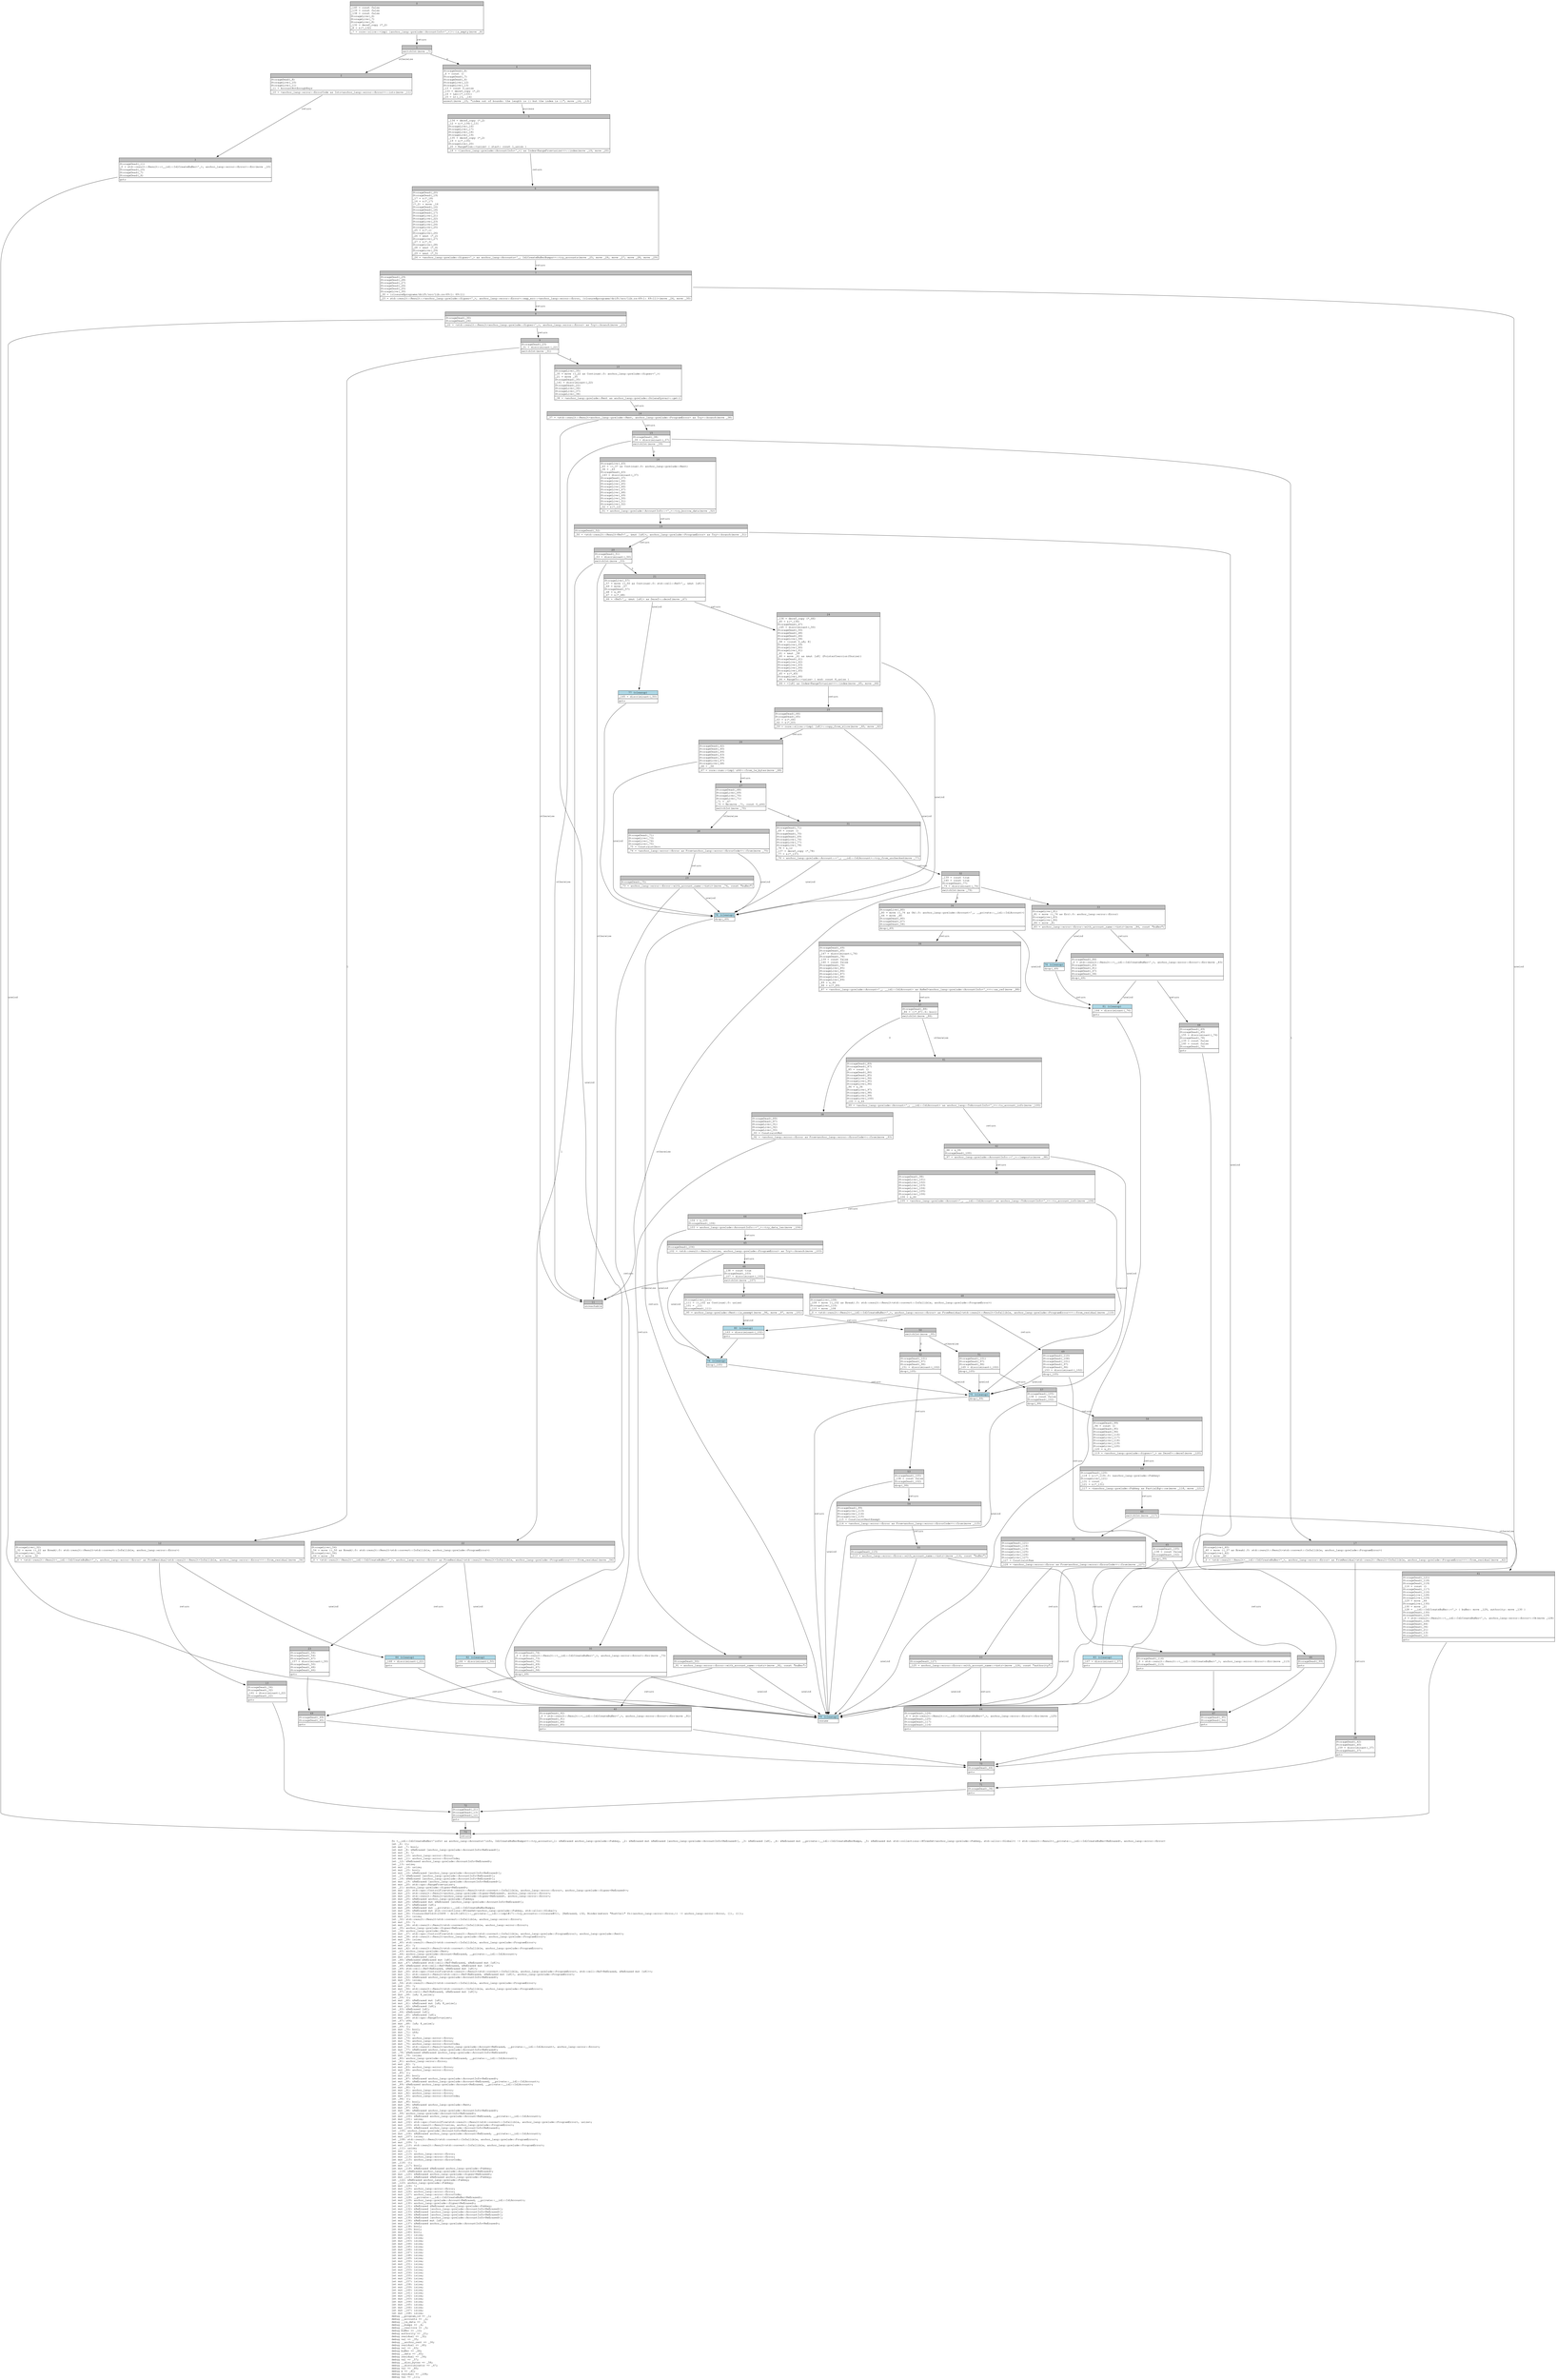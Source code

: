 digraph Mir_0_23498 {
    graph [fontname="Courier, monospace"];
    node [fontname="Courier, monospace"];
    edge [fontname="Courier, monospace"];
    label=<fn &lt;__idl::IdlCreateBuffer&lt;'info&gt; as anchor_lang::Accounts&lt;'info, IdlCreateBufferBumps&gt;&gt;::try_accounts(_1: &amp;ReErased anchor_lang::prelude::Pubkey, _2: &amp;ReErased mut &amp;ReErased [anchor_lang::prelude::AccountInfo&lt;ReErased&gt;], _3: &amp;ReErased [u8], _4: &amp;ReErased mut __private::__idl::IdlCreateBufferBumps, _5: &amp;ReErased mut std::collections::BTreeSet&lt;anchor_lang::prelude::Pubkey, std::alloc::Global&gt;) -&gt; std::result::Result&lt;__private::__idl::IdlCreateBuffer&lt;ReErased&gt;, anchor_lang::error::Error&gt;<br align="left"/>let _6: ();<br align="left"/>let mut _7: bool;<br align="left"/>let mut _8: &amp;ReErased [anchor_lang::prelude::AccountInfo&lt;ReErased&gt;];<br align="left"/>let mut _9: !;<br align="left"/>let mut _10: anchor_lang::error::Error;<br align="left"/>let mut _11: anchor_lang::error::ErrorCode;<br align="left"/>let _12: &amp;ReErased anchor_lang::prelude::AccountInfo&lt;ReErased&gt;;<br align="left"/>let _13: usize;<br align="left"/>let mut _14: usize;<br align="left"/>let mut _15: bool;<br align="left"/>let mut _16: &amp;ReErased [anchor_lang::prelude::AccountInfo&lt;ReErased&gt;];<br align="left"/>let _17: &amp;ReErased [anchor_lang::prelude::AccountInfo&lt;ReErased&gt;];<br align="left"/>let _18: &amp;ReErased [anchor_lang::prelude::AccountInfo&lt;ReErased&gt;];<br align="left"/>let mut _19: &amp;ReErased [anchor_lang::prelude::AccountInfo&lt;ReErased&gt;];<br align="left"/>let mut _20: std::ops::RangeFrom&lt;usize&gt;;<br align="left"/>let _21: anchor_lang::prelude::Signer&lt;ReErased&gt;;<br align="left"/>let mut _22: std::ops::ControlFlow&lt;std::result::Result&lt;std::convert::Infallible, anchor_lang::error::Error&gt;, anchor_lang::prelude::Signer&lt;ReErased&gt;&gt;;<br align="left"/>let mut _23: std::result::Result&lt;anchor_lang::prelude::Signer&lt;ReErased&gt;, anchor_lang::error::Error&gt;;<br align="left"/>let mut _24: std::result::Result&lt;anchor_lang::prelude::Signer&lt;ReErased&gt;, anchor_lang::error::Error&gt;;<br align="left"/>let mut _25: &amp;ReErased anchor_lang::prelude::Pubkey;<br align="left"/>let mut _26: &amp;ReErased mut &amp;ReErased [anchor_lang::prelude::AccountInfo&lt;ReErased&gt;];<br align="left"/>let mut _27: &amp;ReErased [u8];<br align="left"/>let mut _28: &amp;ReErased mut __private::__idl::IdlCreateBufferBumps;<br align="left"/>let mut _29: &amp;ReErased mut std::collections::BTreeSet&lt;anchor_lang::prelude::Pubkey, std::alloc::Global&gt;;<br align="left"/>let mut _30: Closure(DefId(0:23499 ~ drift[d311]::__private::__idl::{impl#17}::try_accounts::{closure#0}), [ReErased, i32, Binder(extern &quot;RustCall&quot; fn((anchor_lang::error::Error,)) -&gt; anchor_lang::error::Error, []), ()]);<br align="left"/>let mut _31: isize;<br align="left"/>let _32: std::result::Result&lt;std::convert::Infallible, anchor_lang::error::Error&gt;;<br align="left"/>let mut _33: !;<br align="left"/>let mut _34: std::result::Result&lt;std::convert::Infallible, anchor_lang::error::Error&gt;;<br align="left"/>let _35: anchor_lang::prelude::Signer&lt;ReErased&gt;;<br align="left"/>let _36: anchor_lang::prelude::Rent;<br align="left"/>let mut _37: std::ops::ControlFlow&lt;std::result::Result&lt;std::convert::Infallible, anchor_lang::prelude::ProgramError&gt;, anchor_lang::prelude::Rent&gt;;<br align="left"/>let mut _38: std::result::Result&lt;anchor_lang::prelude::Rent, anchor_lang::prelude::ProgramError&gt;;<br align="left"/>let mut _39: isize;<br align="left"/>let _40: std::result::Result&lt;std::convert::Infallible, anchor_lang::prelude::ProgramError&gt;;<br align="left"/>let mut _41: !;<br align="left"/>let mut _42: std::result::Result&lt;std::convert::Infallible, anchor_lang::prelude::ProgramError&gt;;<br align="left"/>let _43: anchor_lang::prelude::Rent;<br align="left"/>let _44: anchor_lang::prelude::Account&lt;ReErased, __private::__idl::IdlAccount&gt;;<br align="left"/>let mut _45: &amp;ReErased [u8];<br align="left"/>let _46: &amp;ReErased &amp;ReErased mut [u8];<br align="left"/>let mut _47: &amp;ReErased std::cell::Ref&lt;ReErased, &amp;ReErased mut [u8]&gt;;<br align="left"/>let _48: &amp;ReErased std::cell::Ref&lt;ReErased, &amp;ReErased mut [u8]&gt;;<br align="left"/>let _49: std::cell::Ref&lt;ReErased, &amp;ReErased mut [u8]&gt;;<br align="left"/>let mut _50: std::ops::ControlFlow&lt;std::result::Result&lt;std::convert::Infallible, anchor_lang::prelude::ProgramError&gt;, std::cell::Ref&lt;ReErased, &amp;ReErased mut [u8]&gt;&gt;;<br align="left"/>let mut _51: std::result::Result&lt;std::cell::Ref&lt;ReErased, &amp;ReErased mut [u8]&gt;, anchor_lang::prelude::ProgramError&gt;;<br align="left"/>let mut _52: &amp;ReErased anchor_lang::prelude::AccountInfo&lt;ReErased&gt;;<br align="left"/>let mut _53: isize;<br align="left"/>let _54: std::result::Result&lt;std::convert::Infallible, anchor_lang::prelude::ProgramError&gt;;<br align="left"/>let mut _55: !;<br align="left"/>let mut _56: std::result::Result&lt;std::convert::Infallible, anchor_lang::prelude::ProgramError&gt;;<br align="left"/>let _57: std::cell::Ref&lt;ReErased, &amp;ReErased mut [u8]&gt;;<br align="left"/>let mut _58: [u8; 8_usize];<br align="left"/>let _59: ();<br align="left"/>let mut _60: &amp;ReErased mut [u8];<br align="left"/>let mut _61: &amp;ReErased mut [u8; 8_usize];<br align="left"/>let mut _62: &amp;ReErased [u8];<br align="left"/>let _63: &amp;ReErased [u8];<br align="left"/>let _64: &amp;ReErased [u8];<br align="left"/>let mut _65: &amp;ReErased [u8];<br align="left"/>let mut _66: std::ops::RangeTo&lt;usize&gt;;<br align="left"/>let _67: u64;<br align="left"/>let mut _68: [u8; 8_usize];<br align="left"/>let _69: ();<br align="left"/>let mut _70: bool;<br align="left"/>let mut _71: u64;<br align="left"/>let mut _72: !;<br align="left"/>let mut _73: anchor_lang::error::Error;<br align="left"/>let mut _74: anchor_lang::error::Error;<br align="left"/>let mut _75: anchor_lang::error::ErrorCode;<br align="left"/>let mut _76: std::result::Result&lt;anchor_lang::prelude::Account&lt;ReErased, __private::__idl::IdlAccount&gt;, anchor_lang::error::Error&gt;;<br align="left"/>let mut _77: &amp;ReErased anchor_lang::prelude::AccountInfo&lt;ReErased&gt;;<br align="left"/>let _78: &amp;ReErased &amp;ReErased anchor_lang::prelude::AccountInfo&lt;ReErased&gt;;<br align="left"/>let mut _79: isize;<br align="left"/>let _80: anchor_lang::prelude::Account&lt;ReErased, __private::__idl::IdlAccount&gt;;<br align="left"/>let _81: anchor_lang::error::Error;<br align="left"/>let mut _82: !;<br align="left"/>let mut _83: anchor_lang::error::Error;<br align="left"/>let mut _84: anchor_lang::error::Error;<br align="left"/>let _85: ();<br align="left"/>let mut _86: bool;<br align="left"/>let mut _87: &amp;ReErased anchor_lang::prelude::AccountInfo&lt;ReErased&gt;;<br align="left"/>let mut _88: &amp;ReErased anchor_lang::prelude::Account&lt;ReErased, __private::__idl::IdlAccount&gt;;<br align="left"/>let _89: &amp;ReErased anchor_lang::prelude::Account&lt;ReErased, __private::__idl::IdlAccount&gt;;<br align="left"/>let mut _90: !;<br align="left"/>let mut _91: anchor_lang::error::Error;<br align="left"/>let mut _92: anchor_lang::error::Error;<br align="left"/>let mut _93: anchor_lang::error::ErrorCode;<br align="left"/>let _94: ();<br align="left"/>let mut _95: bool;<br align="left"/>let mut _96: &amp;ReErased anchor_lang::prelude::Rent;<br align="left"/>let mut _97: u64;<br align="left"/>let mut _98: &amp;ReErased anchor_lang::prelude::AccountInfo&lt;ReErased&gt;;<br align="left"/>let _99: anchor_lang::prelude::AccountInfo&lt;ReErased&gt;;<br align="left"/>let mut _100: &amp;ReErased anchor_lang::prelude::Account&lt;ReErased, __private::__idl::IdlAccount&gt;;<br align="left"/>let mut _101: usize;<br align="left"/>let mut _102: std::ops::ControlFlow&lt;std::result::Result&lt;std::convert::Infallible, anchor_lang::prelude::ProgramError&gt;, usize&gt;;<br align="left"/>let mut _103: std::result::Result&lt;usize, anchor_lang::prelude::ProgramError&gt;;<br align="left"/>let mut _104: &amp;ReErased anchor_lang::prelude::AccountInfo&lt;ReErased&gt;;<br align="left"/>let _105: anchor_lang::prelude::AccountInfo&lt;ReErased&gt;;<br align="left"/>let mut _106: &amp;ReErased anchor_lang::prelude::Account&lt;ReErased, __private::__idl::IdlAccount&gt;;<br align="left"/>let mut _107: isize;<br align="left"/>let _108: std::result::Result&lt;std::convert::Infallible, anchor_lang::prelude::ProgramError&gt;;<br align="left"/>let mut _109: !;<br align="left"/>let mut _110: std::result::Result&lt;std::convert::Infallible, anchor_lang::prelude::ProgramError&gt;;<br align="left"/>let _111: usize;<br align="left"/>let mut _112: !;<br align="left"/>let mut _113: anchor_lang::error::Error;<br align="left"/>let mut _114: anchor_lang::error::Error;<br align="left"/>let mut _115: anchor_lang::error::ErrorCode;<br align="left"/>let _116: ();<br align="left"/>let mut _117: bool;<br align="left"/>let mut _118: &amp;ReErased &amp;ReErased anchor_lang::prelude::Pubkey;<br align="left"/>let _119: &amp;ReErased anchor_lang::prelude::AccountInfo&lt;ReErased&gt;;<br align="left"/>let mut _120: &amp;ReErased anchor_lang::prelude::Signer&lt;ReErased&gt;;<br align="left"/>let mut _121: &amp;ReErased &amp;ReErased anchor_lang::prelude::Pubkey;<br align="left"/>let _122: &amp;ReErased anchor_lang::prelude::Pubkey;<br align="left"/>let _123: anchor_lang::prelude::Pubkey;<br align="left"/>let mut _124: !;<br align="left"/>let mut _125: anchor_lang::error::Error;<br align="left"/>let mut _126: anchor_lang::error::Error;<br align="left"/>let mut _127: anchor_lang::error::ErrorCode;<br align="left"/>let mut _128: __private::__idl::IdlCreateBuffer&lt;ReErased&gt;;<br align="left"/>let mut _129: anchor_lang::prelude::Account&lt;ReErased, __private::__idl::IdlAccount&gt;;<br align="left"/>let mut _130: anchor_lang::prelude::Signer&lt;ReErased&gt;;<br align="left"/>let mut _131: &amp;ReErased &amp;ReErased anchor_lang::prelude::Pubkey;<br align="left"/>let mut _132: &amp;ReErased [anchor_lang::prelude::AccountInfo&lt;ReErased&gt;];<br align="left"/>let mut _133: &amp;ReErased [anchor_lang::prelude::AccountInfo&lt;ReErased&gt;];<br align="left"/>let mut _134: &amp;ReErased [anchor_lang::prelude::AccountInfo&lt;ReErased&gt;];<br align="left"/>let mut _135: &amp;ReErased [anchor_lang::prelude::AccountInfo&lt;ReErased&gt;];<br align="left"/>let mut _136: &amp;ReErased mut [u8];<br align="left"/>let mut _137: &amp;ReErased anchor_lang::prelude::AccountInfo&lt;ReErased&gt;;<br align="left"/>let mut _138: bool;<br align="left"/>let mut _139: bool;<br align="left"/>let mut _140: bool;<br align="left"/>let mut _141: isize;<br align="left"/>let mut _142: isize;<br align="left"/>let mut _143: isize;<br align="left"/>let mut _144: isize;<br align="left"/>let mut _145: isize;<br align="left"/>let mut _146: isize;<br align="left"/>let mut _147: isize;<br align="left"/>let mut _148: isize;<br align="left"/>let mut _149: isize;<br align="left"/>let mut _150: isize;<br align="left"/>let mut _151: isize;<br align="left"/>let mut _152: isize;<br align="left"/>let mut _153: isize;<br align="left"/>let mut _154: isize;<br align="left"/>let mut _155: isize;<br align="left"/>let mut _156: isize;<br align="left"/>let mut _157: isize;<br align="left"/>let mut _158: isize;<br align="left"/>let mut _159: isize;<br align="left"/>let mut _160: isize;<br align="left"/>let mut _161: isize;<br align="left"/>let mut _162: isize;<br align="left"/>let mut _163: isize;<br align="left"/>let mut _164: isize;<br align="left"/>let mut _165: isize;<br align="left"/>let mut _166: isize;<br align="left"/>let mut _167: isize;<br align="left"/>let mut _168: isize;<br align="left"/>debug __program_id =&gt; _1;<br align="left"/>debug __accounts =&gt; _2;<br align="left"/>debug __ix_data =&gt; _3;<br align="left"/>debug __bumps =&gt; _4;<br align="left"/>debug __reallocs =&gt; _5;<br align="left"/>debug buffer =&gt; _12;<br align="left"/>debug authority =&gt; _21;<br align="left"/>debug residual =&gt; _32;<br align="left"/>debug val =&gt; _35;<br align="left"/>debug __anchor_rent =&gt; _36;<br align="left"/>debug residual =&gt; _40;<br align="left"/>debug val =&gt; _43;<br align="left"/>debug buffer =&gt; _44;<br align="left"/>debug __data =&gt; _45;<br align="left"/>debug residual =&gt; _54;<br align="left"/>debug val =&gt; _57;<br align="left"/>debug __disc_bytes =&gt; _58;<br align="left"/>debug __discriminator =&gt; _67;<br align="left"/>debug val =&gt; _80;<br align="left"/>debug e =&gt; _81;<br align="left"/>debug residual =&gt; _108;<br align="left"/>debug val =&gt; _111;<br align="left"/>>;
    bb0__0_23498 [shape="none", label=<<table border="0" cellborder="1" cellspacing="0"><tr><td bgcolor="gray" align="center" colspan="1">0</td></tr><tr><td align="left" balign="left">_140 = const false<br/>_139 = const false<br/>_138 = const false<br/>StorageLive(_6)<br/>StorageLive(_7)<br/>StorageLive(_8)<br/>_132 = deref_copy (*_2)<br/>_8 = &amp;(*_132)<br/></td></tr><tr><td align="left">_7 = core::slice::&lt;impl [anchor_lang::prelude::AccountInfo&lt;'_&gt;]&gt;::is_empty(move _8)</td></tr></table>>];
    bb1__0_23498 [shape="none", label=<<table border="0" cellborder="1" cellspacing="0"><tr><td bgcolor="gray" align="center" colspan="1">1</td></tr><tr><td align="left">switchInt(move _7)</td></tr></table>>];
    bb2__0_23498 [shape="none", label=<<table border="0" cellborder="1" cellspacing="0"><tr><td bgcolor="gray" align="center" colspan="1">2</td></tr><tr><td align="left" balign="left">StorageDead(_8)<br/>StorageLive(_10)<br/>StorageLive(_11)<br/>_11 = AccountNotEnoughKeys<br/></td></tr><tr><td align="left">_10 = &lt;anchor_lang::error::ErrorCode as Into&lt;anchor_lang::error::Error&gt;&gt;::into(move _11)</td></tr></table>>];
    bb3__0_23498 [shape="none", label=<<table border="0" cellborder="1" cellspacing="0"><tr><td bgcolor="gray" align="center" colspan="1">3</td></tr><tr><td align="left" balign="left">StorageDead(_11)<br/>_0 = std::result::Result::&lt;__idl::IdlCreateBuffer&lt;'_&gt;, anchor_lang::error::Error&gt;::Err(move _10)<br/>StorageDead(_10)<br/>StorageDead(_7)<br/>StorageDead(_6)<br/></td></tr><tr><td align="left">goto</td></tr></table>>];
    bb4__0_23498 [shape="none", label=<<table border="0" cellborder="1" cellspacing="0"><tr><td bgcolor="gray" align="center" colspan="1">4</td></tr><tr><td align="left" balign="left">StorageDead(_8)<br/>_6 = const ()<br/>StorageDead(_7)<br/>StorageDead(_6)<br/>StorageLive(_12)<br/>StorageLive(_13)<br/>_13 = const 0_usize<br/>_133 = deref_copy (*_2)<br/>_14 = Len((*_133))<br/>_15 = Lt(_13, _14)<br/></td></tr><tr><td align="left">assert(move _15, &quot;index out of bounds: the length is {} but the index is {}&quot;, move _14, _13)</td></tr></table>>];
    bb5__0_23498 [shape="none", label=<<table border="0" cellborder="1" cellspacing="0"><tr><td bgcolor="gray" align="center" colspan="1">5</td></tr><tr><td align="left" balign="left">_134 = deref_copy (*_2)<br/>_12 = &amp;(*_134)[_13]<br/>StorageLive(_16)<br/>StorageLive(_17)<br/>StorageLive(_18)<br/>StorageLive(_19)<br/>_135 = deref_copy (*_2)<br/>_19 = &amp;(*_135)<br/>StorageLive(_20)<br/>_20 = RangeFrom::&lt;usize&gt; { start: const 1_usize }<br/></td></tr><tr><td align="left">_18 = &lt;[anchor_lang::prelude::AccountInfo&lt;'_&gt;] as Index&lt;RangeFrom&lt;usize&gt;&gt;&gt;::index(move _19, move _20)</td></tr></table>>];
    bb6__0_23498 [shape="none", label=<<table border="0" cellborder="1" cellspacing="0"><tr><td bgcolor="gray" align="center" colspan="1">6</td></tr><tr><td align="left" balign="left">StorageDead(_20)<br/>StorageDead(_19)<br/>_17 = &amp;(*_18)<br/>_16 = &amp;(*_17)<br/>(*_2) = move _16<br/>StorageDead(_16)<br/>StorageDead(_18)<br/>StorageDead(_17)<br/>StorageLive(_21)<br/>StorageLive(_22)<br/>StorageLive(_23)<br/>StorageLive(_24)<br/>StorageLive(_25)<br/>_25 = &amp;(*_1)<br/>StorageLive(_26)<br/>_26 = &amp;mut (*_2)<br/>StorageLive(_27)<br/>_27 = &amp;(*_3)<br/>StorageLive(_28)<br/>_28 = &amp;mut (*_4)<br/>StorageLive(_29)<br/>_29 = &amp;mut (*_5)<br/></td></tr><tr><td align="left">_24 = &lt;anchor_lang::prelude::Signer&lt;'_&gt; as anchor_lang::Accounts&lt;'_, IdlCreateBufferBumps&gt;&gt;::try_accounts(move _25, move _26, move _27, move _28, move _29)</td></tr></table>>];
    bb7__0_23498 [shape="none", label=<<table border="0" cellborder="1" cellspacing="0"><tr><td bgcolor="gray" align="center" colspan="1">7</td></tr><tr><td align="left" balign="left">StorageDead(_29)<br/>StorageDead(_28)<br/>StorageDead(_27)<br/>StorageDead(_26)<br/>StorageDead(_25)<br/>StorageLive(_30)<br/>_30 = {closure@programs/drift/src/lib.rs:69:1: 69:11}<br/></td></tr><tr><td align="left">_23 = std::result::Result::&lt;anchor_lang::prelude::Signer&lt;'_&gt;, anchor_lang::error::Error&gt;::map_err::&lt;anchor_lang::error::Error, {closure@programs/drift/src/lib.rs:69:1: 69:11}&gt;(move _24, move _30)</td></tr></table>>];
    bb8__0_23498 [shape="none", label=<<table border="0" cellborder="1" cellspacing="0"><tr><td bgcolor="gray" align="center" colspan="1">8</td></tr><tr><td align="left" balign="left">StorageDead(_30)<br/>StorageDead(_24)<br/></td></tr><tr><td align="left">_22 = &lt;std::result::Result&lt;anchor_lang::prelude::Signer&lt;'_&gt;, anchor_lang::error::Error&gt; as Try&gt;::branch(move _23)</td></tr></table>>];
    bb9__0_23498 [shape="none", label=<<table border="0" cellborder="1" cellspacing="0"><tr><td bgcolor="gray" align="center" colspan="1">9</td></tr><tr><td align="left" balign="left">StorageDead(_23)<br/>_31 = discriminant(_22)<br/></td></tr><tr><td align="left">switchInt(move _31)</td></tr></table>>];
    bb10__0_23498 [shape="none", label=<<table border="0" cellborder="1" cellspacing="0"><tr><td bgcolor="gray" align="center" colspan="1">10</td></tr><tr><td align="left" balign="left">StorageLive(_35)<br/>_35 = move ((_22 as Continue).0: anchor_lang::prelude::Signer&lt;'_&gt;)<br/>_21 = move _35<br/>StorageDead(_35)<br/>_141 = discriminant(_22)<br/>StorageDead(_22)<br/>StorageLive(_36)<br/>StorageLive(_37)<br/>StorageLive(_38)<br/></td></tr><tr><td align="left">_38 = &lt;anchor_lang::prelude::Rent as anchor_lang::prelude::SolanaSysvar&gt;::get()</td></tr></table>>];
    bb11__0_23498 [shape="none", label=<<table border="0" cellborder="1" cellspacing="0"><tr><td bgcolor="gray" align="center" colspan="1">11</td></tr><tr><td align="left">unreachable</td></tr></table>>];
    bb12__0_23498 [shape="none", label=<<table border="0" cellborder="1" cellspacing="0"><tr><td bgcolor="gray" align="center" colspan="1">12</td></tr><tr><td align="left" balign="left">StorageLive(_32)<br/>_32 = move ((_22 as Break).0: std::result::Result&lt;std::convert::Infallible, anchor_lang::error::Error&gt;)<br/>StorageLive(_34)<br/>_34 = move _32<br/></td></tr><tr><td align="left">_0 = &lt;std::result::Result&lt;__idl::IdlCreateBuffer&lt;'_&gt;, anchor_lang::error::Error&gt; as FromResidual&lt;std::result::Result&lt;Infallible, anchor_lang::error::Error&gt;&gt;&gt;::from_residual(move _34)</td></tr></table>>];
    bb13__0_23498 [shape="none", label=<<table border="0" cellborder="1" cellspacing="0"><tr><td bgcolor="gray" align="center" colspan="1">13</td></tr><tr><td align="left" balign="left">StorageDead(_34)<br/>StorageDead(_32)<br/>_161 = discriminant(_22)<br/>StorageDead(_22)<br/></td></tr><tr><td align="left">goto</td></tr></table>>];
    bb14__0_23498 [shape="none", label=<<table border="0" cellborder="1" cellspacing="0"><tr><td bgcolor="gray" align="center" colspan="1">14</td></tr><tr><td align="left">_37 = &lt;std::result::Result&lt;anchor_lang::prelude::Rent, anchor_lang::prelude::ProgramError&gt; as Try&gt;::branch(move _38)</td></tr></table>>];
    bb15__0_23498 [shape="none", label=<<table border="0" cellborder="1" cellspacing="0"><tr><td bgcolor="gray" align="center" colspan="1">15</td></tr><tr><td align="left" balign="left">StorageDead(_38)<br/>_39 = discriminant(_37)<br/></td></tr><tr><td align="left">switchInt(move _39)</td></tr></table>>];
    bb16__0_23498 [shape="none", label=<<table border="0" cellborder="1" cellspacing="0"><tr><td bgcolor="gray" align="center" colspan="1">16</td></tr><tr><td align="left" balign="left">StorageLive(_43)<br/>_43 = ((_37 as Continue).0: anchor_lang::prelude::Rent)<br/>_36 = _43<br/>StorageDead(_43)<br/>_143 = discriminant(_37)<br/>StorageDead(_37)<br/>StorageLive(_44)<br/>StorageLive(_45)<br/>StorageLive(_46)<br/>StorageLive(_47)<br/>StorageLive(_48)<br/>StorageLive(_49)<br/>StorageLive(_50)<br/>StorageLive(_51)<br/>StorageLive(_52)<br/>_52 = &amp;(*_12)<br/></td></tr><tr><td align="left">_51 = anchor_lang::prelude::AccountInfo::&lt;'_&gt;::try_borrow_data(move _52)</td></tr></table>>];
    bb17__0_23498 [shape="none", label=<<table border="0" cellborder="1" cellspacing="0"><tr><td bgcolor="gray" align="center" colspan="1">17</td></tr><tr><td align="left" balign="left">StorageLive(_40)<br/>_40 = move ((_37 as Break).0: std::result::Result&lt;std::convert::Infallible, anchor_lang::prelude::ProgramError&gt;)<br/>StorageLive(_42)<br/>_42 = move _40<br/></td></tr><tr><td align="left">_0 = &lt;std::result::Result&lt;__idl::IdlCreateBuffer&lt;'_&gt;, anchor_lang::error::Error&gt; as FromResidual&lt;std::result::Result&lt;Infallible, anchor_lang::prelude::ProgramError&gt;&gt;&gt;::from_residual(move _42)</td></tr></table>>];
    bb18__0_23498 [shape="none", label=<<table border="0" cellborder="1" cellspacing="0"><tr><td bgcolor="gray" align="center" colspan="1">18</td></tr><tr><td align="left" balign="left">StorageDead(_42)<br/>StorageDead(_40)<br/>_159 = discriminant(_37)<br/>StorageDead(_37)<br/></td></tr><tr><td align="left">goto</td></tr></table>>];
    bb19__0_23498 [shape="none", label=<<table border="0" cellborder="1" cellspacing="0"><tr><td bgcolor="gray" align="center" colspan="1">19</td></tr><tr><td align="left" balign="left">StorageDead(_52)<br/></td></tr><tr><td align="left">_50 = &lt;std::result::Result&lt;Ref&lt;'_, &amp;mut [u8]&gt;, anchor_lang::prelude::ProgramError&gt; as Try&gt;::branch(move _51)</td></tr></table>>];
    bb20__0_23498 [shape="none", label=<<table border="0" cellborder="1" cellspacing="0"><tr><td bgcolor="gray" align="center" colspan="1">20</td></tr><tr><td align="left" balign="left">StorageDead(_51)<br/>_53 = discriminant(_50)<br/></td></tr><tr><td align="left">switchInt(move _53)</td></tr></table>>];
    bb21__0_23498 [shape="none", label=<<table border="0" cellborder="1" cellspacing="0"><tr><td bgcolor="gray" align="center" colspan="1">21</td></tr><tr><td align="left" balign="left">StorageLive(_57)<br/>_57 = move ((_50 as Continue).0: std::cell::Ref&lt;'_, &amp;mut [u8]&gt;)<br/>_49 = move _57<br/>StorageDead(_57)<br/>_48 = &amp;_49<br/>_47 = &amp;(*_48)<br/></td></tr><tr><td align="left">_46 = &lt;Ref&lt;'_, &amp;mut [u8]&gt; as Deref&gt;::deref(move _47)</td></tr></table>>];
    bb22__0_23498 [shape="none", label=<<table border="0" cellborder="1" cellspacing="0"><tr><td bgcolor="gray" align="center" colspan="1">22</td></tr><tr><td align="left" balign="left">StorageLive(_54)<br/>_54 = move ((_50 as Break).0: std::result::Result&lt;std::convert::Infallible, anchor_lang::prelude::ProgramError&gt;)<br/>StorageLive(_56)<br/>_56 = move _54<br/></td></tr><tr><td align="left">_0 = &lt;std::result::Result&lt;__idl::IdlCreateBuffer&lt;'_&gt;, anchor_lang::error::Error&gt; as FromResidual&lt;std::result::Result&lt;Infallible, anchor_lang::prelude::ProgramError&gt;&gt;&gt;::from_residual(move _56)</td></tr></table>>];
    bb23__0_23498 [shape="none", label=<<table border="0" cellborder="1" cellspacing="0"><tr><td bgcolor="gray" align="center" colspan="1">23</td></tr><tr><td align="left" balign="left">StorageDead(_56)<br/>StorageDead(_54)<br/>StorageDead(_47)<br/>_157 = discriminant(_50)<br/>StorageDead(_50)<br/>StorageDead(_48)<br/>StorageDead(_46)<br/></td></tr><tr><td align="left">goto</td></tr></table>>];
    bb24__0_23498 [shape="none", label=<<table border="0" cellborder="1" cellspacing="0"><tr><td bgcolor="gray" align="center" colspan="1">24</td></tr><tr><td align="left" balign="left">_136 = deref_copy (*_46)<br/>_45 = &amp;(*_136)<br/>StorageDead(_47)<br/>_145 = discriminant(_50)<br/>StorageDead(_50)<br/>StorageDead(_48)<br/>StorageDead(_46)<br/>StorageLive(_58)<br/>_58 = [const 0_u8; 8]<br/>StorageLive(_59)<br/>StorageLive(_60)<br/>StorageLive(_61)<br/>_61 = &amp;mut _58<br/>_60 = move _61 as &amp;mut [u8] (PointerCoercion(Unsize))<br/>StorageDead(_61)<br/>StorageLive(_62)<br/>StorageLive(_63)<br/>StorageLive(_64)<br/>StorageLive(_65)<br/>_65 = &amp;(*_45)<br/>StorageLive(_66)<br/>_66 = RangeTo::&lt;usize&gt; { end: const 8_usize }<br/></td></tr><tr><td align="left">_64 = &lt;[u8] as Index&lt;RangeTo&lt;usize&gt;&gt;&gt;::index(move _65, move _66)</td></tr></table>>];
    bb25__0_23498 [shape="none", label=<<table border="0" cellborder="1" cellspacing="0"><tr><td bgcolor="gray" align="center" colspan="1">25</td></tr><tr><td align="left" balign="left">StorageDead(_66)<br/>StorageDead(_65)<br/>_63 = &amp;(*_64)<br/>_62 = &amp;(*_63)<br/></td></tr><tr><td align="left">_59 = core::slice::&lt;impl [u8]&gt;::copy_from_slice(move _60, move _62)</td></tr></table>>];
    bb26__0_23498 [shape="none", label=<<table border="0" cellborder="1" cellspacing="0"><tr><td bgcolor="gray" align="center" colspan="1">26</td></tr><tr><td align="left" balign="left">StorageDead(_62)<br/>StorageDead(_60)<br/>StorageDead(_64)<br/>StorageDead(_63)<br/>StorageDead(_59)<br/>StorageLive(_67)<br/>StorageLive(_68)<br/>_68 = _58<br/></td></tr><tr><td align="left">_67 = core::num::&lt;impl u64&gt;::from_le_bytes(move _68)</td></tr></table>>];
    bb27__0_23498 [shape="none", label=<<table border="0" cellborder="1" cellspacing="0"><tr><td bgcolor="gray" align="center" colspan="1">27</td></tr><tr><td align="left" balign="left">StorageDead(_68)<br/>StorageLive(_69)<br/>StorageLive(_70)<br/>StorageLive(_71)<br/>_71 = _67<br/>_70 = Ne(move _71, const 0_u64)<br/></td></tr><tr><td align="left">switchInt(move _70)</td></tr></table>>];
    bb28__0_23498 [shape="none", label=<<table border="0" cellborder="1" cellspacing="0"><tr><td bgcolor="gray" align="center" colspan="1">28</td></tr><tr><td align="left" balign="left">StorageDead(_71)<br/>StorageLive(_73)<br/>StorageLive(_74)<br/>StorageLive(_75)<br/>_75 = ConstraintZero<br/></td></tr><tr><td align="left">_74 = &lt;anchor_lang::error::Error as From&lt;anchor_lang::error::ErrorCode&gt;&gt;::from(move _75)</td></tr></table>>];
    bb29__0_23498 [shape="none", label=<<table border="0" cellborder="1" cellspacing="0"><tr><td bgcolor="gray" align="center" colspan="1">29</td></tr><tr><td align="left" balign="left">StorageDead(_75)<br/></td></tr><tr><td align="left">_73 = anchor_lang::error::Error::with_account_name::&lt;&amp;str&gt;(move _74, const &quot;buffer&quot;)</td></tr></table>>];
    bb30__0_23498 [shape="none", label=<<table border="0" cellborder="1" cellspacing="0"><tr><td bgcolor="gray" align="center" colspan="1">30</td></tr><tr><td align="left" balign="left">StorageDead(_74)<br/>_0 = std::result::Result::&lt;__idl::IdlCreateBuffer&lt;'_&gt;, anchor_lang::error::Error&gt;::Err(move _73)<br/>StorageDead(_73)<br/>StorageDead(_70)<br/>StorageDead(_69)<br/>StorageDead(_67)<br/>StorageDead(_58)<br/></td></tr><tr><td align="left">drop(_49)</td></tr></table>>];
    bb31__0_23498 [shape="none", label=<<table border="0" cellborder="1" cellspacing="0"><tr><td bgcolor="gray" align="center" colspan="1">31</td></tr><tr><td align="left" balign="left">StorageDead(_71)<br/>_69 = const ()<br/>StorageDead(_70)<br/>StorageDead(_69)<br/>StorageLive(_76)<br/>StorageLive(_77)<br/>StorageLive(_78)<br/>_78 = &amp;_12<br/>_137 = deref_copy (*_78)<br/>_77 = &amp;(*_137)<br/></td></tr><tr><td align="left">_76 = anchor_lang::prelude::Account::&lt;'_, __idl::IdlAccount&gt;::try_from_unchecked(move _77)</td></tr></table>>];
    bb32__0_23498 [shape="none", label=<<table border="0" cellborder="1" cellspacing="0"><tr><td bgcolor="gray" align="center" colspan="1">32</td></tr><tr><td align="left" balign="left">_139 = const true<br/>_140 = const true<br/>StorageDead(_77)<br/>_79 = discriminant(_76)<br/></td></tr><tr><td align="left">switchInt(move _79)</td></tr></table>>];
    bb33__0_23498 [shape="none", label=<<table border="0" cellborder="1" cellspacing="0"><tr><td bgcolor="gray" align="center" colspan="1">33</td></tr><tr><td align="left" balign="left">StorageLive(_81)<br/>_81 = move ((_76 as Err).0: anchor_lang::error::Error)<br/>StorageLive(_83)<br/>StorageLive(_84)<br/>_84 = move _81<br/></td></tr><tr><td align="left">_83 = anchor_lang::error::Error::with_account_name::&lt;&amp;str&gt;(move _84, const &quot;buffer&quot;)</td></tr></table>>];
    bb34__0_23498 [shape="none", label=<<table border="0" cellborder="1" cellspacing="0"><tr><td bgcolor="gray" align="center" colspan="1">34</td></tr><tr><td align="left" balign="left">StorageLive(_80)<br/>_80 = move ((_76 as Ok).0: anchor_lang::prelude::Account&lt;'_, __private::__idl::IdlAccount&gt;)<br/>_44 = move _80<br/>StorageDead(_80)<br/>StorageDead(_67)<br/>StorageDead(_58)<br/></td></tr><tr><td align="left">drop(_49)</td></tr></table>>];
    bb35__0_23498 [shape="none", label=<<table border="0" cellborder="1" cellspacing="0"><tr><td bgcolor="gray" align="center" colspan="1">35</td></tr><tr><td align="left" balign="left">StorageDead(_84)<br/>_0 = std::result::Result::&lt;__idl::IdlCreateBuffer&lt;'_&gt;, anchor_lang::error::Error&gt;::Err(move _83)<br/>StorageDead(_83)<br/>StorageDead(_81)<br/>StorageDead(_67)<br/>StorageDead(_58)<br/></td></tr><tr><td align="left">drop(_49)</td></tr></table>>];
    bb36__0_23498 [shape="none", label=<<table border="0" cellborder="1" cellspacing="0"><tr><td bgcolor="gray" align="center" colspan="1">36</td></tr><tr><td align="left" balign="left">StorageDead(_49)<br/>StorageDead(_45)<br/>_147 = discriminant(_76)<br/>StorageDead(_78)<br/>_139 = const false<br/>_140 = const false<br/>StorageDead(_76)<br/>StorageLive(_85)<br/>StorageLive(_86)<br/>StorageLive(_87)<br/>StorageLive(_88)<br/>StorageLive(_89)<br/>_89 = &amp;_44<br/>_88 = &amp;(*_89)<br/></td></tr><tr><td align="left">_87 = &lt;anchor_lang::prelude::Account&lt;'_, __idl::IdlAccount&gt; as AsRef&lt;anchor_lang::prelude::AccountInfo&lt;'_&gt;&gt;&gt;::as_ref(move _88)</td></tr></table>>];
    bb37__0_23498 [shape="none", label=<<table border="0" cellborder="1" cellspacing="0"><tr><td bgcolor="gray" align="center" colspan="1">37</td></tr><tr><td align="left" balign="left">StorageDead(_88)<br/>_86 = ((*_87).6: bool)<br/></td></tr><tr><td align="left">switchInt(move _86)</td></tr></table>>];
    bb38__0_23498 [shape="none", label=<<table border="0" cellborder="1" cellspacing="0"><tr><td bgcolor="gray" align="center" colspan="1">38</td></tr><tr><td align="left" balign="left">StorageDead(_89)<br/>StorageDead(_87)<br/>StorageLive(_91)<br/>StorageLive(_92)<br/>StorageLive(_93)<br/>_93 = ConstraintMut<br/></td></tr><tr><td align="left">_92 = &lt;anchor_lang::error::Error as From&lt;anchor_lang::error::ErrorCode&gt;&gt;::from(move _93)</td></tr></table>>];
    bb39__0_23498 [shape="none", label=<<table border="0" cellborder="1" cellspacing="0"><tr><td bgcolor="gray" align="center" colspan="1">39</td></tr><tr><td align="left" balign="left">StorageDead(_93)<br/></td></tr><tr><td align="left">_91 = anchor_lang::error::Error::with_account_name::&lt;&amp;str&gt;(move _92, const &quot;buffer&quot;)</td></tr></table>>];
    bb40__0_23498 [shape="none", label=<<table border="0" cellborder="1" cellspacing="0"><tr><td bgcolor="gray" align="center" colspan="1">40</td></tr><tr><td align="left" balign="left">StorageDead(_92)<br/>_0 = std::result::Result::&lt;__idl::IdlCreateBuffer&lt;'_&gt;, anchor_lang::error::Error&gt;::Err(move _91)<br/>StorageDead(_91)<br/>StorageDead(_86)<br/>StorageDead(_85)<br/></td></tr><tr><td align="left">goto</td></tr></table>>];
    bb41__0_23498 [shape="none", label=<<table border="0" cellborder="1" cellspacing="0"><tr><td bgcolor="gray" align="center" colspan="1">41</td></tr><tr><td align="left" balign="left">StorageDead(_89)<br/>StorageDead(_87)<br/>_85 = const ()<br/>StorageDead(_86)<br/>StorageDead(_85)<br/>StorageLive(_94)<br/>StorageLive(_95)<br/>StorageLive(_96)<br/>_96 = &amp;_36<br/>StorageLive(_97)<br/>StorageLive(_98)<br/>StorageLive(_99)<br/>StorageLive(_100)<br/>_100 = &amp;_44<br/></td></tr><tr><td align="left">_99 = &lt;anchor_lang::prelude::Account&lt;'_, __idl::IdlAccount&gt; as anchor_lang::ToAccountInfo&lt;'_&gt;&gt;::to_account_info(move _100)</td></tr></table>>];
    bb42__0_23498 [shape="none", label=<<table border="0" cellborder="1" cellspacing="0"><tr><td bgcolor="gray" align="center" colspan="1">42</td></tr><tr><td align="left" balign="left">_98 = &amp;_99<br/>StorageDead(_100)<br/></td></tr><tr><td align="left">_97 = anchor_lang::prelude::AccountInfo::&lt;'_&gt;::lamports(move _98)</td></tr></table>>];
    bb43__0_23498 [shape="none", label=<<table border="0" cellborder="1" cellspacing="0"><tr><td bgcolor="gray" align="center" colspan="1">43</td></tr><tr><td align="left" balign="left">StorageDead(_98)<br/>StorageLive(_101)<br/>StorageLive(_102)<br/>StorageLive(_103)<br/>StorageLive(_104)<br/>StorageLive(_105)<br/>StorageLive(_106)<br/>_106 = &amp;_44<br/></td></tr><tr><td align="left">_105 = &lt;anchor_lang::prelude::Account&lt;'_, __idl::IdlAccount&gt; as anchor_lang::ToAccountInfo&lt;'_&gt;&gt;::to_account_info(move _106)</td></tr></table>>];
    bb44__0_23498 [shape="none", label=<<table border="0" cellborder="1" cellspacing="0"><tr><td bgcolor="gray" align="center" colspan="1">44</td></tr><tr><td align="left" balign="left">_104 = &amp;_105<br/>StorageDead(_106)<br/></td></tr><tr><td align="left">_103 = anchor_lang::prelude::AccountInfo::&lt;'_&gt;::try_data_len(move _104)</td></tr></table>>];
    bb45__0_23498 [shape="none", label=<<table border="0" cellborder="1" cellspacing="0"><tr><td bgcolor="gray" align="center" colspan="1">45</td></tr><tr><td align="left" balign="left">StorageDead(_104)<br/></td></tr><tr><td align="left">_102 = &lt;std::result::Result&lt;usize, anchor_lang::prelude::ProgramError&gt; as Try&gt;::branch(move _103)</td></tr></table>>];
    bb46__0_23498 [shape="none", label=<<table border="0" cellborder="1" cellspacing="0"><tr><td bgcolor="gray" align="center" colspan="1">46</td></tr><tr><td align="left" balign="left">_138 = const true<br/>StorageDead(_103)<br/>_107 = discriminant(_102)<br/></td></tr><tr><td align="left">switchInt(move _107)</td></tr></table>>];
    bb47__0_23498 [shape="none", label=<<table border="0" cellborder="1" cellspacing="0"><tr><td bgcolor="gray" align="center" colspan="1">47</td></tr><tr><td align="left" balign="left">StorageLive(_111)<br/>_111 = ((_102 as Continue).0: usize)<br/>_101 = _111<br/>StorageDead(_111)<br/></td></tr><tr><td align="left">_95 = anchor_lang::prelude::Rent::is_exempt(move _96, move _97, move _101)</td></tr></table>>];
    bb48__0_23498 [shape="none", label=<<table border="0" cellborder="1" cellspacing="0"><tr><td bgcolor="gray" align="center" colspan="1">48</td></tr><tr><td align="left" balign="left">StorageLive(_108)<br/>_108 = move ((_102 as Break).0: std::result::Result&lt;std::convert::Infallible, anchor_lang::prelude::ProgramError&gt;)<br/>StorageLive(_110)<br/>_110 = move _108<br/></td></tr><tr><td align="left">_0 = &lt;std::result::Result&lt;__idl::IdlCreateBuffer&lt;'_&gt;, anchor_lang::error::Error&gt; as FromResidual&lt;std::result::Result&lt;Infallible, anchor_lang::prelude::ProgramError&gt;&gt;&gt;::from_residual(move _110)</td></tr></table>>];
    bb49__0_23498 [shape="none", label=<<table border="0" cellborder="1" cellspacing="0"><tr><td bgcolor="gray" align="center" colspan="1">49</td></tr><tr><td align="left" balign="left">StorageDead(_110)<br/>StorageDead(_108)<br/>StorageDead(_101)<br/>StorageDead(_97)<br/>StorageDead(_96)<br/>_153 = discriminant(_102)<br/></td></tr><tr><td align="left">drop(_105)</td></tr></table>>];
    bb50__0_23498 [shape="none", label=<<table border="0" cellborder="1" cellspacing="0"><tr><td bgcolor="gray" align="center" colspan="1">50</td></tr><tr><td align="left">switchInt(move _95)</td></tr></table>>];
    bb51__0_23498 [shape="none", label=<<table border="0" cellborder="1" cellspacing="0"><tr><td bgcolor="gray" align="center" colspan="1">51</td></tr><tr><td align="left" balign="left">StorageDead(_101)<br/>StorageDead(_97)<br/>StorageDead(_96)<br/>_149 = discriminant(_102)<br/></td></tr><tr><td align="left">drop(_105)</td></tr></table>>];
    bb52__0_23498 [shape="none", label=<<table border="0" cellborder="1" cellspacing="0"><tr><td bgcolor="gray" align="center" colspan="1">52</td></tr><tr><td align="left" balign="left">StorageDead(_101)<br/>StorageDead(_97)<br/>StorageDead(_96)<br/>_151 = discriminant(_102)<br/></td></tr><tr><td align="left">drop(_105)</td></tr></table>>];
    bb53__0_23498 [shape="none", label=<<table border="0" cellborder="1" cellspacing="0"><tr><td bgcolor="gray" align="center" colspan="1">53</td></tr><tr><td align="left" balign="left">StorageDead(_105)<br/>_138 = const false<br/>StorageDead(_102)<br/></td></tr><tr><td align="left">drop(_99)</td></tr></table>>];
    bb54__0_23498 [shape="none", label=<<table border="0" cellborder="1" cellspacing="0"><tr><td bgcolor="gray" align="center" colspan="1">54</td></tr><tr><td align="left" balign="left">StorageDead(_99)<br/>StorageLive(_113)<br/>StorageLive(_114)<br/>StorageLive(_115)<br/>_115 = ConstraintRentExempt<br/></td></tr><tr><td align="left">_114 = &lt;anchor_lang::error::Error as From&lt;anchor_lang::error::ErrorCode&gt;&gt;::from(move _115)</td></tr></table>>];
    bb55__0_23498 [shape="none", label=<<table border="0" cellborder="1" cellspacing="0"><tr><td bgcolor="gray" align="center" colspan="1">55</td></tr><tr><td align="left" balign="left">StorageDead(_115)<br/></td></tr><tr><td align="left">_113 = anchor_lang::error::Error::with_account_name::&lt;&amp;str&gt;(move _114, const &quot;buffer&quot;)</td></tr></table>>];
    bb56__0_23498 [shape="none", label=<<table border="0" cellborder="1" cellspacing="0"><tr><td bgcolor="gray" align="center" colspan="1">56</td></tr><tr><td align="left" balign="left">StorageDead(_114)<br/>_0 = std::result::Result::&lt;__idl::IdlCreateBuffer&lt;'_&gt;, anchor_lang::error::Error&gt;::Err(move _113)<br/>StorageDead(_113)<br/></td></tr><tr><td align="left">goto</td></tr></table>>];
    bb57__0_23498 [shape="none", label=<<table border="0" cellborder="1" cellspacing="0"><tr><td bgcolor="gray" align="center" colspan="1">57</td></tr><tr><td align="left" balign="left">StorageDead(_105)<br/>_138 = const false<br/>StorageDead(_102)<br/></td></tr><tr><td align="left">drop(_99)</td></tr></table>>];
    bb58__0_23498 [shape="none", label=<<table border="0" cellborder="1" cellspacing="0"><tr><td bgcolor="gray" align="center" colspan="1">58</td></tr><tr><td align="left" balign="left">StorageDead(_99)<br/>_94 = const ()<br/>StorageDead(_95)<br/>StorageDead(_94)<br/>StorageLive(_116)<br/>StorageLive(_117)<br/>StorageLive(_118)<br/>StorageLive(_119)<br/>StorageLive(_120)<br/>_120 = &amp;_21<br/></td></tr><tr><td align="left">_119 = &lt;anchor_lang::prelude::Signer&lt;'_&gt; as Deref&gt;::deref(move _120)</td></tr></table>>];
    bb59__0_23498 [shape="none", label=<<table border="0" cellborder="1" cellspacing="0"><tr><td bgcolor="gray" align="center" colspan="1">59</td></tr><tr><td align="left" balign="left">StorageDead(_120)<br/>_118 = &amp;((*_119).0: &amp;anchor_lang::prelude::Pubkey)<br/>StorageLive(_121)<br/>_131 = const _<br/>_121 = &amp;(*_131)<br/></td></tr><tr><td align="left">_117 = &lt;&amp;anchor_lang::prelude::Pubkey as PartialEq&gt;::ne(move _118, move _121)</td></tr></table>>];
    bb60__0_23498 [shape="none", label=<<table border="0" cellborder="1" cellspacing="0"><tr><td bgcolor="gray" align="center" colspan="1">60</td></tr><tr><td align="left">switchInt(move _117)</td></tr></table>>];
    bb61__0_23498 [shape="none", label=<<table border="0" cellborder="1" cellspacing="0"><tr><td bgcolor="gray" align="center" colspan="1">61</td></tr><tr><td align="left" balign="left">StorageDead(_121)<br/>StorageDead(_118)<br/>StorageDead(_119)<br/>_116 = const ()<br/>StorageDead(_117)<br/>StorageDead(_116)<br/>StorageLive(_128)<br/>StorageLive(_129)<br/>_129 = move _44<br/>StorageLive(_130)<br/>_130 = move _21<br/>_128 = __idl::IdlCreateBuffer::&lt;'_&gt; { buffer: move _129, authority: move _130 }<br/>StorageDead(_130)<br/>StorageDead(_129)<br/>_0 = std::result::Result::&lt;__idl::IdlCreateBuffer&lt;'_&gt;, anchor_lang::error::Error&gt;::Ok(move _128)<br/>StorageDead(_128)<br/>StorageDead(_44)<br/>StorageDead(_36)<br/>StorageDead(_21)<br/>StorageDead(_13)<br/>StorageDead(_12)<br/></td></tr><tr><td align="left">goto</td></tr></table>>];
    bb62__0_23498 [shape="none", label=<<table border="0" cellborder="1" cellspacing="0"><tr><td bgcolor="gray" align="center" colspan="1">62</td></tr><tr><td align="left" balign="left">StorageDead(_121)<br/>StorageDead(_118)<br/>StorageDead(_119)<br/>StorageLive(_125)<br/>StorageLive(_126)<br/>StorageLive(_127)<br/>_127 = ConstraintRaw<br/></td></tr><tr><td align="left">_126 = &lt;anchor_lang::error::Error as From&lt;anchor_lang::error::ErrorCode&gt;&gt;::from(move _127)</td></tr></table>>];
    bb63__0_23498 [shape="none", label=<<table border="0" cellborder="1" cellspacing="0"><tr><td bgcolor="gray" align="center" colspan="1">63</td></tr><tr><td align="left" balign="left">StorageDead(_127)<br/></td></tr><tr><td align="left">_125 = anchor_lang::error::Error::with_account_name::&lt;&amp;str&gt;(move _126, const &quot;authority&quot;)</td></tr></table>>];
    bb64__0_23498 [shape="none", label=<<table border="0" cellborder="1" cellspacing="0"><tr><td bgcolor="gray" align="center" colspan="1">64</td></tr><tr><td align="left" balign="left">StorageDead(_126)<br/>_0 = std::result::Result::&lt;__idl::IdlCreateBuffer&lt;'_&gt;, anchor_lang::error::Error&gt;::Err(move _125)<br/>StorageDead(_125)<br/>StorageDead(_117)<br/>StorageDead(_116)<br/></td></tr><tr><td align="left">goto</td></tr></table>>];
    bb65__0_23498 [shape="none", label=<<table border="0" cellborder="1" cellspacing="0"><tr><td bgcolor="gray" align="center" colspan="1">65</td></tr><tr><td align="left" balign="left">StorageDead(_105)<br/>_138 = const false<br/>StorageDead(_102)<br/></td></tr><tr><td align="left">drop(_99)</td></tr></table>>];
    bb66__0_23498 [shape="none", label=<<table border="0" cellborder="1" cellspacing="0"><tr><td bgcolor="gray" align="center" colspan="1">66</td></tr><tr><td align="left" balign="left">StorageDead(_99)<br/></td></tr><tr><td align="left">goto</td></tr></table>>];
    bb67__0_23498 [shape="none", label=<<table border="0" cellborder="1" cellspacing="0"><tr><td bgcolor="gray" align="center" colspan="1">67</td></tr><tr><td align="left" balign="left">StorageDead(_95)<br/>StorageDead(_94)<br/></td></tr><tr><td align="left">goto</td></tr></table>>];
    bb68__0_23498 [shape="none", label=<<table border="0" cellborder="1" cellspacing="0"><tr><td bgcolor="gray" align="center" colspan="1">68</td></tr><tr><td align="left" balign="left">StorageDead(_49)<br/>StorageDead(_45)<br/>_155 = discriminant(_76)<br/>StorageDead(_78)<br/>_139 = const false<br/>_140 = const false<br/>StorageDead(_76)<br/></td></tr><tr><td align="left">goto</td></tr></table>>];
    bb69__0_23498 [shape="none", label=<<table border="0" cellborder="1" cellspacing="0"><tr><td bgcolor="gray" align="center" colspan="1">69</td></tr><tr><td align="left" balign="left">StorageDead(_49)<br/>StorageDead(_45)<br/></td></tr><tr><td align="left">goto</td></tr></table>>];
    bb70__0_23498 [shape="none", label=<<table border="0" cellborder="1" cellspacing="0"><tr><td bgcolor="gray" align="center" colspan="1">70</td></tr><tr><td align="left" balign="left">StorageDead(_44)<br/></td></tr><tr><td align="left">goto</td></tr></table>>];
    bb71__0_23498 [shape="none", label=<<table border="0" cellborder="1" cellspacing="0"><tr><td bgcolor="gray" align="center" colspan="1">71</td></tr><tr><td align="left" balign="left">StorageDead(_36)<br/></td></tr><tr><td align="left">goto</td></tr></table>>];
    bb72__0_23498 [shape="none", label=<<table border="0" cellborder="1" cellspacing="0"><tr><td bgcolor="gray" align="center" colspan="1">72</td></tr><tr><td align="left" balign="left">StorageDead(_21)<br/>StorageDead(_13)<br/>StorageDead(_12)<br/></td></tr><tr><td align="left">goto</td></tr></table>>];
    bb73__0_23498 [shape="none", label=<<table border="0" cellborder="1" cellspacing="0"><tr><td bgcolor="gray" align="center" colspan="1">73</td></tr><tr><td align="left">return</td></tr></table>>];
    bb74__0_23498 [shape="none", label=<<table border="0" cellborder="1" cellspacing="0"><tr><td bgcolor="lightblue" align="center" colspan="1">74 (cleanup)</td></tr><tr><td align="left">drop(_105)</td></tr></table>>];
    bb75__0_23498 [shape="none", label=<<table border="0" cellborder="1" cellspacing="0"><tr><td bgcolor="lightblue" align="center" colspan="1">75 (cleanup)</td></tr><tr><td align="left">drop(_99)</td></tr></table>>];
    bb76__0_23498 [shape="none", label=<<table border="0" cellborder="1" cellspacing="0"><tr><td bgcolor="lightblue" align="center" colspan="1">76 (cleanup)</td></tr><tr><td align="left">drop(_49)</td></tr></table>>];
    bb77__0_23498 [shape="none", label=<<table border="0" cellborder="1" cellspacing="0"><tr><td bgcolor="lightblue" align="center" colspan="1">77 (cleanup)</td></tr><tr><td align="left" balign="left">_165 = discriminant(_50)<br/></td></tr><tr><td align="left">goto</td></tr></table>>];
    bb78__0_23498 [shape="none", label=<<table border="0" cellborder="1" cellspacing="0"><tr><td bgcolor="lightblue" align="center" colspan="1">78 (cleanup)</td></tr><tr><td align="left">drop(_49)</td></tr></table>>];
    bb79__0_23498 [shape="none", label=<<table border="0" cellborder="1" cellspacing="0"><tr><td bgcolor="lightblue" align="center" colspan="1">79 (cleanup)</td></tr><tr><td align="left">resume</td></tr></table>>];
    bb80__0_23498 [shape="none", label=<<table border="0" cellborder="1" cellspacing="0"><tr><td bgcolor="lightblue" align="center" colspan="1">80 (cleanup)</td></tr><tr><td align="left" balign="left">_163 = discriminant(_102)<br/></td></tr><tr><td align="left">goto</td></tr></table>>];
    bb81__0_23498 [shape="none", label=<<table border="0" cellborder="1" cellspacing="0"><tr><td bgcolor="lightblue" align="center" colspan="1">81 (cleanup)</td></tr><tr><td align="left" balign="left">_164 = discriminant(_76)<br/></td></tr><tr><td align="left">goto</td></tr></table>>];
    bb82__0_23498 [shape="none", label=<<table border="0" cellborder="1" cellspacing="0"><tr><td bgcolor="lightblue" align="center" colspan="1">82 (cleanup)</td></tr><tr><td align="left" balign="left">_166 = discriminant(_50)<br/></td></tr><tr><td align="left">goto</td></tr></table>>];
    bb83__0_23498 [shape="none", label=<<table border="0" cellborder="1" cellspacing="0"><tr><td bgcolor="lightblue" align="center" colspan="1">83 (cleanup)</td></tr><tr><td align="left" balign="left">_167 = discriminant(_37)<br/></td></tr><tr><td align="left">goto</td></tr></table>>];
    bb84__0_23498 [shape="none", label=<<table border="0" cellborder="1" cellspacing="0"><tr><td bgcolor="lightblue" align="center" colspan="1">84 (cleanup)</td></tr><tr><td align="left" balign="left">_168 = discriminant(_22)<br/></td></tr><tr><td align="left">goto</td></tr></table>>];
    bb0__0_23498 -> bb1__0_23498 [label="return"];
    bb1__0_23498 -> bb4__0_23498 [label="0"];
    bb1__0_23498 -> bb2__0_23498 [label="otherwise"];
    bb2__0_23498 -> bb3__0_23498 [label="return"];
    bb3__0_23498 -> bb73__0_23498 [label=""];
    bb4__0_23498 -> bb5__0_23498 [label="success"];
    bb5__0_23498 -> bb6__0_23498 [label="return"];
    bb6__0_23498 -> bb7__0_23498 [label="return"];
    bb7__0_23498 -> bb8__0_23498 [label="return"];
    bb7__0_23498 -> bb79__0_23498 [label="unwind"];
    bb8__0_23498 -> bb9__0_23498 [label="return"];
    bb8__0_23498 -> bb79__0_23498 [label="unwind"];
    bb9__0_23498 -> bb10__0_23498 [label="0"];
    bb9__0_23498 -> bb12__0_23498 [label="1"];
    bb9__0_23498 -> bb11__0_23498 [label="otherwise"];
    bb10__0_23498 -> bb14__0_23498 [label="return"];
    bb12__0_23498 -> bb13__0_23498 [label="return"];
    bb12__0_23498 -> bb84__0_23498 [label="unwind"];
    bb13__0_23498 -> bb72__0_23498 [label=""];
    bb14__0_23498 -> bb15__0_23498 [label="return"];
    bb14__0_23498 -> bb79__0_23498 [label="unwind"];
    bb15__0_23498 -> bb16__0_23498 [label="0"];
    bb15__0_23498 -> bb17__0_23498 [label="1"];
    bb15__0_23498 -> bb11__0_23498 [label="otherwise"];
    bb16__0_23498 -> bb19__0_23498 [label="return"];
    bb17__0_23498 -> bb18__0_23498 [label="return"];
    bb17__0_23498 -> bb83__0_23498 [label="unwind"];
    bb18__0_23498 -> bb71__0_23498 [label=""];
    bb19__0_23498 -> bb20__0_23498 [label="return"];
    bb19__0_23498 -> bb79__0_23498 [label="unwind"];
    bb20__0_23498 -> bb21__0_23498 [label="0"];
    bb20__0_23498 -> bb22__0_23498 [label="1"];
    bb20__0_23498 -> bb11__0_23498 [label="otherwise"];
    bb21__0_23498 -> bb24__0_23498 [label="return"];
    bb21__0_23498 -> bb77__0_23498 [label="unwind"];
    bb22__0_23498 -> bb23__0_23498 [label="return"];
    bb22__0_23498 -> bb82__0_23498 [label="unwind"];
    bb23__0_23498 -> bb69__0_23498 [label=""];
    bb24__0_23498 -> bb25__0_23498 [label="return"];
    bb24__0_23498 -> bb78__0_23498 [label="unwind"];
    bb25__0_23498 -> bb26__0_23498 [label="return"];
    bb25__0_23498 -> bb78__0_23498 [label="unwind"];
    bb26__0_23498 -> bb27__0_23498 [label="return"];
    bb26__0_23498 -> bb78__0_23498 [label="unwind"];
    bb27__0_23498 -> bb31__0_23498 [label="0"];
    bb27__0_23498 -> bb28__0_23498 [label="otherwise"];
    bb28__0_23498 -> bb29__0_23498 [label="return"];
    bb28__0_23498 -> bb78__0_23498 [label="unwind"];
    bb29__0_23498 -> bb30__0_23498 [label="return"];
    bb29__0_23498 -> bb78__0_23498 [label="unwind"];
    bb30__0_23498 -> bb69__0_23498 [label="return"];
    bb30__0_23498 -> bb79__0_23498 [label="unwind"];
    bb31__0_23498 -> bb32__0_23498 [label="return"];
    bb31__0_23498 -> bb78__0_23498 [label="unwind"];
    bb32__0_23498 -> bb34__0_23498 [label="0"];
    bb32__0_23498 -> bb33__0_23498 [label="1"];
    bb32__0_23498 -> bb11__0_23498 [label="otherwise"];
    bb33__0_23498 -> bb35__0_23498 [label="return"];
    bb33__0_23498 -> bb76__0_23498 [label="unwind"];
    bb34__0_23498 -> bb36__0_23498 [label="return"];
    bb34__0_23498 -> bb81__0_23498 [label="unwind"];
    bb35__0_23498 -> bb68__0_23498 [label="return"];
    bb35__0_23498 -> bb81__0_23498 [label="unwind"];
    bb36__0_23498 -> bb37__0_23498 [label="return"];
    bb37__0_23498 -> bb38__0_23498 [label="0"];
    bb37__0_23498 -> bb41__0_23498 [label="otherwise"];
    bb38__0_23498 -> bb39__0_23498 [label="return"];
    bb39__0_23498 -> bb40__0_23498 [label="return"];
    bb39__0_23498 -> bb79__0_23498 [label="unwind"];
    bb40__0_23498 -> bb70__0_23498 [label=""];
    bb41__0_23498 -> bb42__0_23498 [label="return"];
    bb42__0_23498 -> bb43__0_23498 [label="return"];
    bb42__0_23498 -> bb75__0_23498 [label="unwind"];
    bb43__0_23498 -> bb44__0_23498 [label="return"];
    bb43__0_23498 -> bb75__0_23498 [label="unwind"];
    bb44__0_23498 -> bb45__0_23498 [label="return"];
    bb44__0_23498 -> bb74__0_23498 [label="unwind"];
    bb45__0_23498 -> bb46__0_23498 [label="return"];
    bb45__0_23498 -> bb74__0_23498 [label="unwind"];
    bb46__0_23498 -> bb47__0_23498 [label="0"];
    bb46__0_23498 -> bb48__0_23498 [label="1"];
    bb46__0_23498 -> bb11__0_23498 [label="otherwise"];
    bb47__0_23498 -> bb50__0_23498 [label="return"];
    bb47__0_23498 -> bb80__0_23498 [label="unwind"];
    bb48__0_23498 -> bb49__0_23498 [label="return"];
    bb48__0_23498 -> bb80__0_23498 [label="unwind"];
    bb49__0_23498 -> bb65__0_23498 [label="return"];
    bb49__0_23498 -> bb75__0_23498 [label="unwind"];
    bb50__0_23498 -> bb52__0_23498 [label="0"];
    bb50__0_23498 -> bb51__0_23498 [label="otherwise"];
    bb51__0_23498 -> bb57__0_23498 [label="return"];
    bb51__0_23498 -> bb75__0_23498 [label="unwind"];
    bb52__0_23498 -> bb53__0_23498 [label="return"];
    bb52__0_23498 -> bb75__0_23498 [label="unwind"];
    bb53__0_23498 -> bb54__0_23498 [label="return"];
    bb53__0_23498 -> bb79__0_23498 [label="unwind"];
    bb54__0_23498 -> bb55__0_23498 [label="return"];
    bb55__0_23498 -> bb56__0_23498 [label="return"];
    bb55__0_23498 -> bb79__0_23498 [label="unwind"];
    bb56__0_23498 -> bb67__0_23498 [label=""];
    bb57__0_23498 -> bb58__0_23498 [label="return"];
    bb57__0_23498 -> bb79__0_23498 [label="unwind"];
    bb58__0_23498 -> bb59__0_23498 [label="return"];
    bb59__0_23498 -> bb60__0_23498 [label="return"];
    bb60__0_23498 -> bb62__0_23498 [label="0"];
    bb60__0_23498 -> bb61__0_23498 [label="otherwise"];
    bb61__0_23498 -> bb73__0_23498 [label=""];
    bb62__0_23498 -> bb63__0_23498 [label="return"];
    bb63__0_23498 -> bb64__0_23498 [label="return"];
    bb63__0_23498 -> bb79__0_23498 [label="unwind"];
    bb64__0_23498 -> bb70__0_23498 [label=""];
    bb65__0_23498 -> bb66__0_23498 [label="return"];
    bb65__0_23498 -> bb79__0_23498 [label="unwind"];
    bb66__0_23498 -> bb67__0_23498 [label=""];
    bb67__0_23498 -> bb70__0_23498 [label=""];
    bb68__0_23498 -> bb70__0_23498 [label=""];
    bb69__0_23498 -> bb70__0_23498 [label=""];
    bb70__0_23498 -> bb71__0_23498 [label=""];
    bb71__0_23498 -> bb72__0_23498 [label=""];
    bb72__0_23498 -> bb73__0_23498 [label=""];
    bb74__0_23498 -> bb75__0_23498 [label="return"];
    bb75__0_23498 -> bb79__0_23498 [label="return"];
    bb76__0_23498 -> bb81__0_23498 [label="return"];
    bb77__0_23498 -> bb78__0_23498 [label=""];
    bb78__0_23498 -> bb79__0_23498 [label="return"];
    bb80__0_23498 -> bb74__0_23498 [label=""];
    bb81__0_23498 -> bb79__0_23498 [label=""];
    bb82__0_23498 -> bb79__0_23498 [label=""];
    bb83__0_23498 -> bb79__0_23498 [label=""];
    bb84__0_23498 -> bb79__0_23498 [label=""];
}
